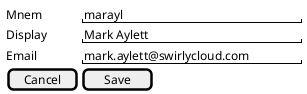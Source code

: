 @startsalt
{
  Mnem       | "marayl                     "
  Display    | "Mark Aylett                "
  Email      | "mark.aylett@swirlycloud.com"
  [ Cancel ] | [  Save  ]
}
@endsalt
